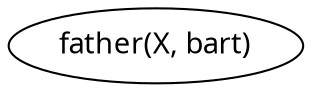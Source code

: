 digraph VIPER_visualization_root {
    node [fontname = "Fira Mono"];

    root [label = "father(X, bart)"];
}
